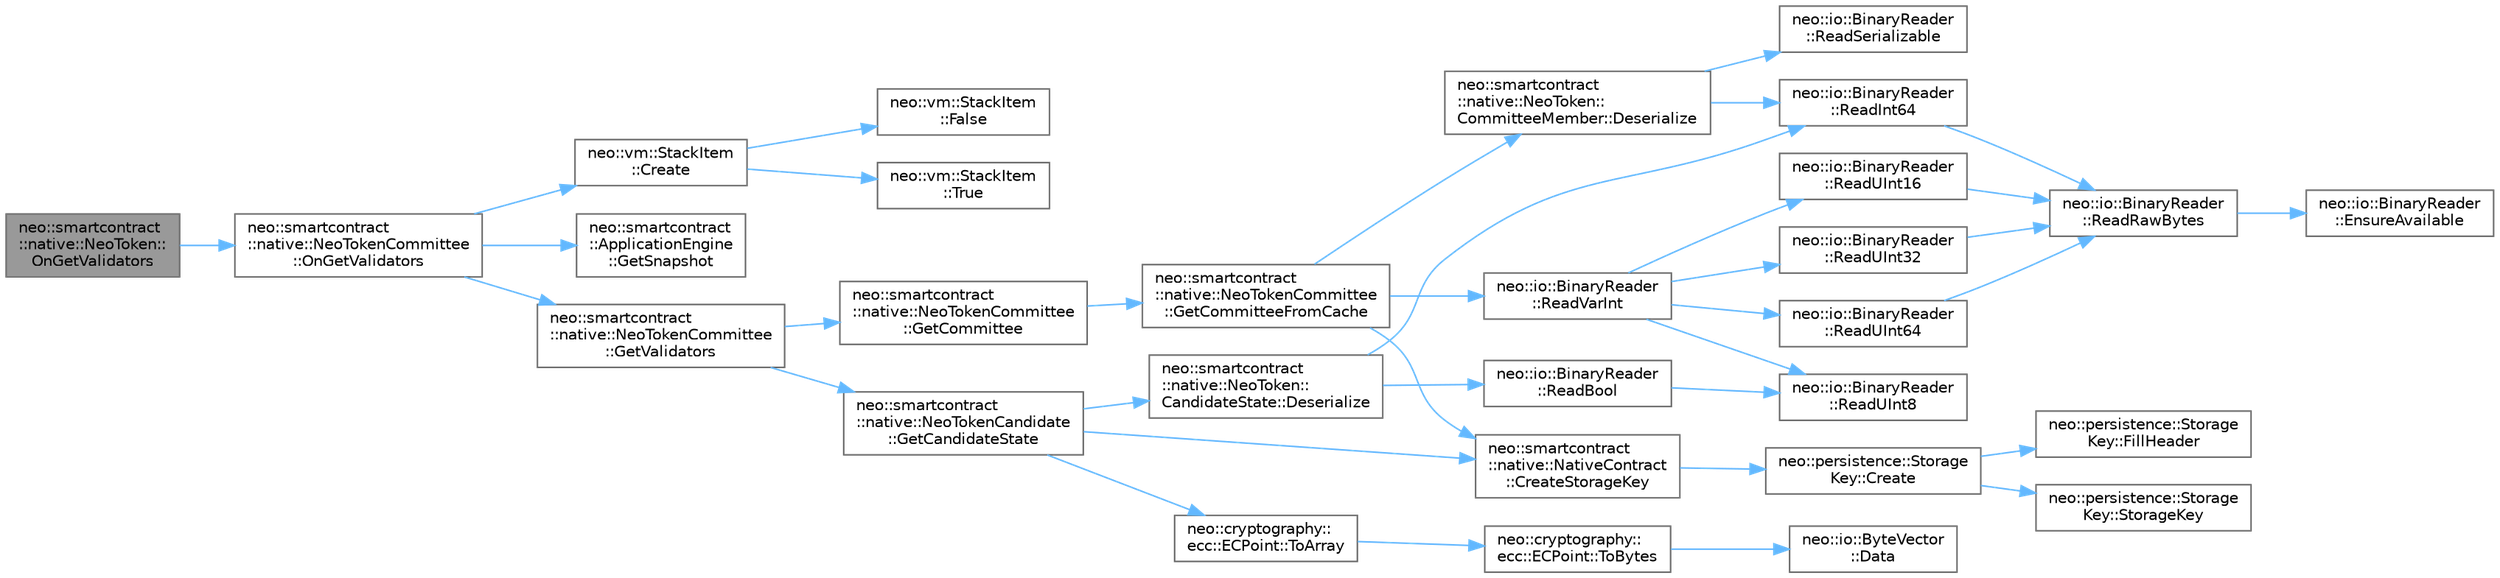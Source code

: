 digraph "neo::smartcontract::native::NeoToken::OnGetValidators"
{
 // LATEX_PDF_SIZE
  bgcolor="transparent";
  edge [fontname=Helvetica,fontsize=10,labelfontname=Helvetica,labelfontsize=10];
  node [fontname=Helvetica,fontsize=10,shape=box,height=0.2,width=0.4];
  rankdir="LR";
  Node1 [id="Node000001",label="neo::smartcontract\l::native::NeoToken::\lOnGetValidators",height=0.2,width=0.4,color="gray40", fillcolor="grey60", style="filled", fontcolor="black",tooltip="Handles the getValidators method."];
  Node1 -> Node2 [id="edge35_Node000001_Node000002",color="steelblue1",style="solid",tooltip=" "];
  Node2 [id="Node000002",label="neo::smartcontract\l::native::NeoTokenCommittee\l::OnGetValidators",height=0.2,width=0.4,color="grey40", fillcolor="white", style="filled",URL="$classneo_1_1smartcontract_1_1native_1_1_neo_token_committee.html#aa1a3c1ec6c97089b02e5192f3bf130c8",tooltip="Handles the getValidators method."];
  Node2 -> Node3 [id="edge36_Node000002_Node000003",color="steelblue1",style="solid",tooltip=" "];
  Node3 [id="Node000003",label="neo::vm::StackItem\l::Create",height=0.2,width=0.4,color="grey40", fillcolor="white", style="filled",URL="$classneo_1_1vm_1_1_stack_item.html#a1d67a8c02d58d56410378b997c2e7855",tooltip="Creates a primitive stack item."];
  Node3 -> Node4 [id="edge37_Node000003_Node000004",color="steelblue1",style="solid",tooltip=" "];
  Node4 [id="Node000004",label="neo::vm::StackItem\l::False",height=0.2,width=0.4,color="grey40", fillcolor="white", style="filled",URL="$classneo_1_1vm_1_1_stack_item.html#a759c1a70f6481936eb089083a5fa2d4e",tooltip="Gets the false stack item."];
  Node3 -> Node5 [id="edge38_Node000003_Node000005",color="steelblue1",style="solid",tooltip=" "];
  Node5 [id="Node000005",label="neo::vm::StackItem\l::True",height=0.2,width=0.4,color="grey40", fillcolor="white", style="filled",URL="$classneo_1_1vm_1_1_stack_item.html#ac5c88a02b66663d80e61942bb425391c",tooltip="Gets the true stack item."];
  Node2 -> Node6 [id="edge39_Node000002_Node000006",color="steelblue1",style="solid",tooltip=" "];
  Node6 [id="Node000006",label="neo::smartcontract\l::ApplicationEngine\l::GetSnapshot",height=0.2,width=0.4,color="grey40", fillcolor="white", style="filled",URL="$classneo_1_1smartcontract_1_1_application_engine.html#a4b11ba8a68aa0ac32ba0263c293ff1e4",tooltip="Gets the snapshot."];
  Node2 -> Node7 [id="edge40_Node000002_Node000007",color="steelblue1",style="solid",tooltip=" "];
  Node7 [id="Node000007",label="neo::smartcontract\l::native::NeoTokenCommittee\l::GetValidators",height=0.2,width=0.4,color="grey40", fillcolor="white", style="filled",URL="$classneo_1_1smartcontract_1_1native_1_1_neo_token_committee.html#a517e2c498c75efdc7ac61cf30881ecd8",tooltip="Gets the validators."];
  Node7 -> Node8 [id="edge41_Node000007_Node000008",color="steelblue1",style="solid",tooltip=" "];
  Node8 [id="Node000008",label="neo::smartcontract\l::native::NeoTokenCandidate\l::GetCandidateState",height=0.2,width=0.4,color="grey40", fillcolor="white", style="filled",URL="$classneo_1_1smartcontract_1_1native_1_1_neo_token_candidate.html#a8b1144886bf0a59b007b4e1bf406aeb9",tooltip="Gets the candidate state."];
  Node8 -> Node9 [id="edge42_Node000008_Node000009",color="steelblue1",style="solid",tooltip=" "];
  Node9 [id="Node000009",label="neo::smartcontract\l::native::NativeContract\l::CreateStorageKey",height=0.2,width=0.4,color="grey40", fillcolor="white", style="filled",URL="$classneo_1_1smartcontract_1_1native_1_1_native_contract.html#a5a9ec24cc4c1584fb00fdf32f614dbd8",tooltip="Creates a storage key with the specified prefix."];
  Node9 -> Node10 [id="edge43_Node000009_Node000010",color="steelblue1",style="solid",tooltip=" "];
  Node10 [id="Node000010",label="neo::persistence::Storage\lKey::Create",height=0.2,width=0.4,color="grey40", fillcolor="white", style="filled",URL="$classneo_1_1persistence_1_1_storage_key.html#ae7001770e96642cfdb2f878c6264bf51",tooltip="Creates a storage key with contract ID and prefix."];
  Node10 -> Node11 [id="edge44_Node000010_Node000011",color="steelblue1",style="solid",tooltip=" "];
  Node11 [id="Node000011",label="neo::persistence::Storage\lKey::FillHeader",height=0.2,width=0.4,color="grey40", fillcolor="white", style="filled",URL="$classneo_1_1persistence_1_1_storage_key.html#a4a6ee8a47d7cfb0b3802d3697ddf571f",tooltip="Fills the header (contract ID + prefix) into a span."];
  Node10 -> Node12 [id="edge45_Node000010_Node000012",color="steelblue1",style="solid",tooltip=" "];
  Node12 [id="Node000012",label="neo::persistence::Storage\lKey::StorageKey",height=0.2,width=0.4,color="grey40", fillcolor="white", style="filled",URL="$classneo_1_1persistence_1_1_storage_key.html#a26e71bde9629f81837c84d69d83fd75a",tooltip="Constructs an empty StorageKey."];
  Node8 -> Node13 [id="edge46_Node000008_Node000013",color="steelblue1",style="solid",tooltip=" "];
  Node13 [id="Node000013",label="neo::smartcontract\l::native::NeoToken::\lCandidateState::Deserialize",height=0.2,width=0.4,color="grey40", fillcolor="white", style="filled",URL="$structneo_1_1smartcontract_1_1native_1_1_neo_token_1_1_candidate_state.html#a4b3588cff845e246d112020fcd7b7974",tooltip=" "];
  Node13 -> Node14 [id="edge47_Node000013_Node000014",color="steelblue1",style="solid",tooltip=" "];
  Node14 [id="Node000014",label="neo::io::BinaryReader\l::ReadBool",height=0.2,width=0.4,color="grey40", fillcolor="white", style="filled",URL="$classneo_1_1io_1_1_binary_reader.html#a94aba9dfe2eb624fd626466227ccf3a8",tooltip="Reads a boolean value from the stream."];
  Node14 -> Node15 [id="edge48_Node000014_Node000015",color="steelblue1",style="solid",tooltip=" "];
  Node15 [id="Node000015",label="neo::io::BinaryReader\l::ReadUInt8",height=0.2,width=0.4,color="grey40", fillcolor="white", style="filled",URL="$classneo_1_1io_1_1_binary_reader.html#a3b93ff9ad86d70fb5091267936092a59",tooltip="Reads an 8-bit unsigned integer from the stream."];
  Node13 -> Node16 [id="edge49_Node000013_Node000016",color="steelblue1",style="solid",tooltip=" "];
  Node16 [id="Node000016",label="neo::io::BinaryReader\l::ReadInt64",height=0.2,width=0.4,color="grey40", fillcolor="white", style="filled",URL="$classneo_1_1io_1_1_binary_reader.html#aa8429b0320e5dee44f55d511457eb9bb",tooltip="Reads a 64-bit signed integer from the stream."];
  Node16 -> Node17 [id="edge50_Node000016_Node000017",color="steelblue1",style="solid",tooltip=" "];
  Node17 [id="Node000017",label="neo::io::BinaryReader\l::ReadRawBytes",height=0.2,width=0.4,color="grey40", fillcolor="white", style="filled",URL="$classneo_1_1io_1_1_binary_reader.html#a890faf334a0500b4474a6b2f91e63e51",tooltip="Helper method to read raw bytes from either stream or memory."];
  Node17 -> Node18 [id="edge51_Node000017_Node000018",color="steelblue1",style="solid",tooltip=" "];
  Node18 [id="Node000018",label="neo::io::BinaryReader\l::EnsureAvailable",height=0.2,width=0.4,color="grey40", fillcolor="white", style="filled",URL="$classneo_1_1io_1_1_binary_reader.html#a2bfd19e979fbdb9b340cc8dd78a9ca72",tooltip="Checks if enough bytes are available to read."];
  Node8 -> Node19 [id="edge52_Node000008_Node000019",color="steelblue1",style="solid",tooltip=" "];
  Node19 [id="Node000019",label="neo::cryptography::\lecc::ECPoint::ToArray",height=0.2,width=0.4,color="grey40", fillcolor="white", style="filled",URL="$classneo_1_1cryptography_1_1ecc_1_1_e_c_point.html#ac78e405cf844e51af4f0830b2b392368",tooltip="Converts this point to a byte array (compressed format). This method matches the C# ECPoint...."];
  Node19 -> Node20 [id="edge53_Node000019_Node000020",color="steelblue1",style="solid",tooltip=" "];
  Node20 [id="Node000020",label="neo::cryptography::\lecc::ECPoint::ToBytes",height=0.2,width=0.4,color="grey40", fillcolor="white", style="filled",URL="$classneo_1_1cryptography_1_1ecc_1_1_e_c_point.html#acaf3aa20394e9261354877c0e64c8f37",tooltip="Converts this point to a byte array."];
  Node20 -> Node21 [id="edge54_Node000020_Node000021",color="steelblue1",style="solid",tooltip=" "];
  Node21 [id="Node000021",label="neo::io::ByteVector\l::Data",height=0.2,width=0.4,color="grey40", fillcolor="white", style="filled",URL="$classneo_1_1io_1_1_byte_vector.html#a971af50d2778c4435c924cf4b839e8a1",tooltip="Gets a pointer to the data."];
  Node7 -> Node22 [id="edge55_Node000007_Node000022",color="steelblue1",style="solid",tooltip=" "];
  Node22 [id="Node000022",label="neo::smartcontract\l::native::NeoTokenCommittee\l::GetCommittee",height=0.2,width=0.4,color="grey40", fillcolor="white", style="filled",URL="$classneo_1_1smartcontract_1_1native_1_1_neo_token_committee.html#a7f66d04633ff6d18f7f2e1dcd5fe3182",tooltip="Gets the committee members."];
  Node22 -> Node23 [id="edge56_Node000022_Node000023",color="steelblue1",style="solid",tooltip=" "];
  Node23 [id="Node000023",label="neo::smartcontract\l::native::NeoTokenCommittee\l::GetCommitteeFromCache",height=0.2,width=0.4,color="grey40", fillcolor="white", style="filled",URL="$classneo_1_1smartcontract_1_1native_1_1_neo_token_committee.html#a17ccdb6d3ce332273edfc571a8a6e8d3",tooltip="Helper method to get the committee from cache."];
  Node23 -> Node9 [id="edge57_Node000023_Node000009",color="steelblue1",style="solid",tooltip=" "];
  Node23 -> Node24 [id="edge58_Node000023_Node000024",color="steelblue1",style="solid",tooltip=" "];
  Node24 [id="Node000024",label="neo::smartcontract\l::native::NeoToken::\lCommitteeMember::Deserialize",height=0.2,width=0.4,color="grey40", fillcolor="white", style="filled",URL="$structneo_1_1smartcontract_1_1native_1_1_neo_token_1_1_committee_member.html#afb7af033f0357f7cc829298471b90183",tooltip=" "];
  Node24 -> Node16 [id="edge59_Node000024_Node000016",color="steelblue1",style="solid",tooltip=" "];
  Node24 -> Node25 [id="edge60_Node000024_Node000025",color="steelblue1",style="solid",tooltip=" "];
  Node25 [id="Node000025",label="neo::io::BinaryReader\l::ReadSerializable",height=0.2,width=0.4,color="grey40", fillcolor="white", style="filled",URL="$classneo_1_1io_1_1_binary_reader.html#adfdd39b482480819e993cc3c39a77ec2",tooltip="Reads a serializable object from the stream."];
  Node23 -> Node26 [id="edge61_Node000023_Node000026",color="steelblue1",style="solid",tooltip=" "];
  Node26 [id="Node000026",label="neo::io::BinaryReader\l::ReadVarInt",height=0.2,width=0.4,color="grey40", fillcolor="white", style="filled",URL="$classneo_1_1io_1_1_binary_reader.html#af83b01f86939c82755926ff3bac86458",tooltip="Reads a variable-length integer from the stream."];
  Node26 -> Node27 [id="edge62_Node000026_Node000027",color="steelblue1",style="solid",tooltip=" "];
  Node27 [id="Node000027",label="neo::io::BinaryReader\l::ReadUInt16",height=0.2,width=0.4,color="grey40", fillcolor="white", style="filled",URL="$classneo_1_1io_1_1_binary_reader.html#a52c58b790f36327c1c7a11d0f3cfb5c2",tooltip="Reads a 16-bit unsigned integer from the stream."];
  Node27 -> Node17 [id="edge63_Node000027_Node000017",color="steelblue1",style="solid",tooltip=" "];
  Node26 -> Node28 [id="edge64_Node000026_Node000028",color="steelblue1",style="solid",tooltip=" "];
  Node28 [id="Node000028",label="neo::io::BinaryReader\l::ReadUInt32",height=0.2,width=0.4,color="grey40", fillcolor="white", style="filled",URL="$classneo_1_1io_1_1_binary_reader.html#adc2c9cfae535b86f63855d77cdb2662b",tooltip="Reads a 32-bit unsigned integer from the stream."];
  Node28 -> Node17 [id="edge65_Node000028_Node000017",color="steelblue1",style="solid",tooltip=" "];
  Node26 -> Node29 [id="edge66_Node000026_Node000029",color="steelblue1",style="solid",tooltip=" "];
  Node29 [id="Node000029",label="neo::io::BinaryReader\l::ReadUInt64",height=0.2,width=0.4,color="grey40", fillcolor="white", style="filled",URL="$classneo_1_1io_1_1_binary_reader.html#add3fc78c751d4893aaf0193e0a357dbd",tooltip="Reads a 64-bit unsigned integer from the stream."];
  Node29 -> Node17 [id="edge67_Node000029_Node000017",color="steelblue1",style="solid",tooltip=" "];
  Node26 -> Node15 [id="edge68_Node000026_Node000015",color="steelblue1",style="solid",tooltip=" "];
}
